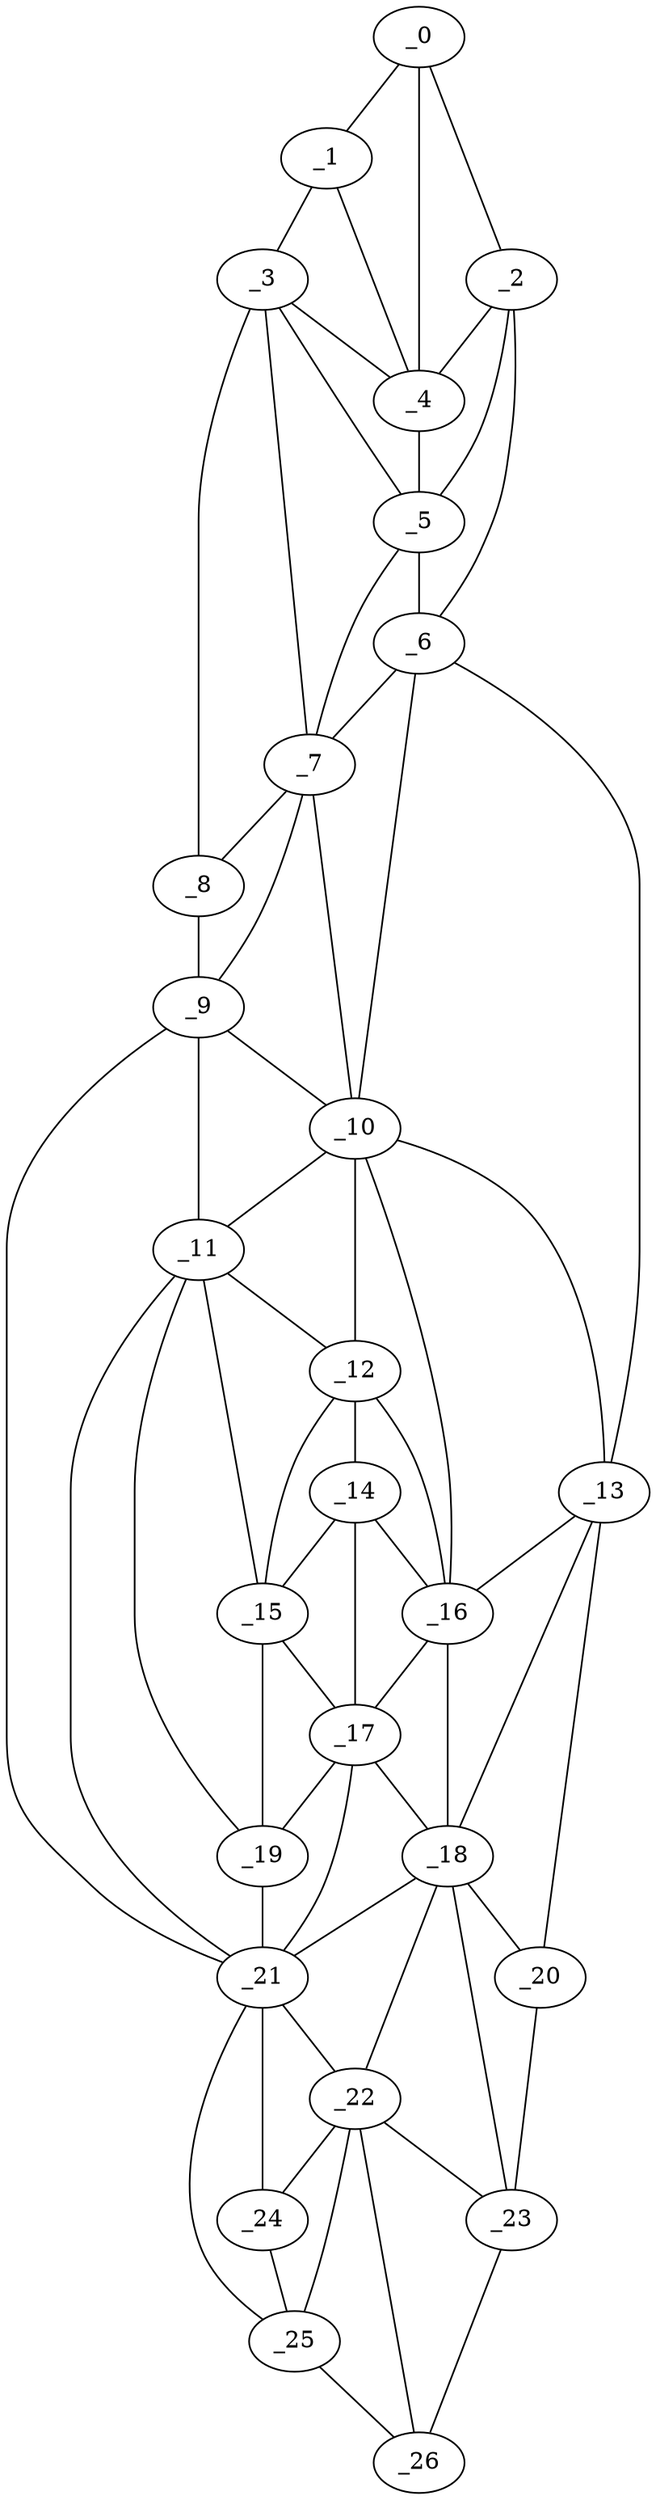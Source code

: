 graph "obj6__210.gxl" {
	_0	 [x=5,
		y=61];
	_1	 [x=7,
		y=52];
	_0 -- _1	 [valence=1];
	_2	 [x=12,
		y=68];
	_0 -- _2	 [valence=1];
	_4	 [x=15,
		y=62];
	_0 -- _4	 [valence=2];
	_3	 [x=13,
		y=47];
	_1 -- _3	 [valence=1];
	_1 -- _4	 [valence=2];
	_2 -- _4	 [valence=1];
	_5	 [x=28,
		y=64];
	_2 -- _5	 [valence=2];
	_6	 [x=35,
		y=74];
	_2 -- _6	 [valence=1];
	_3 -- _4	 [valence=2];
	_3 -- _5	 [valence=2];
	_7	 [x=36,
		y=50];
	_3 -- _7	 [valence=2];
	_8	 [x=37,
		y=41];
	_3 -- _8	 [valence=1];
	_4 -- _5	 [valence=2];
	_5 -- _6	 [valence=1];
	_5 -- _7	 [valence=2];
	_6 -- _7	 [valence=2];
	_10	 [x=60,
		y=66];
	_6 -- _10	 [valence=1];
	_13	 [x=75,
		y=83];
	_6 -- _13	 [valence=1];
	_7 -- _8	 [valence=2];
	_9	 [x=50,
		y=40];
	_7 -- _9	 [valence=2];
	_7 -- _10	 [valence=2];
	_8 -- _9	 [valence=1];
	_9 -- _10	 [valence=2];
	_11	 [x=65,
		y=45];
	_9 -- _11	 [valence=2];
	_21	 [x=106,
		y=54];
	_9 -- _21	 [valence=1];
	_10 -- _11	 [valence=2];
	_12	 [x=69,
		y=58];
	_10 -- _12	 [valence=2];
	_10 -- _13	 [valence=2];
	_16	 [x=79,
		y=74];
	_10 -- _16	 [valence=2];
	_11 -- _12	 [valence=2];
	_15	 [x=79,
		y=50];
	_11 -- _15	 [valence=1];
	_19	 [x=99,
		y=53];
	_11 -- _19	 [valence=2];
	_11 -- _21	 [valence=1];
	_14	 [x=78,
		y=59];
	_12 -- _14	 [valence=1];
	_12 -- _15	 [valence=2];
	_12 -- _16	 [valence=2];
	_13 -- _16	 [valence=1];
	_18	 [x=96,
		y=77];
	_13 -- _18	 [valence=1];
	_20	 [x=100,
		y=86];
	_13 -- _20	 [valence=1];
	_14 -- _15	 [valence=2];
	_14 -- _16	 [valence=2];
	_17	 [x=89,
		y=63];
	_14 -- _17	 [valence=1];
	_15 -- _17	 [valence=2];
	_15 -- _19	 [valence=2];
	_16 -- _17	 [valence=2];
	_16 -- _18	 [valence=1];
	_17 -- _18	 [valence=2];
	_17 -- _19	 [valence=2];
	_17 -- _21	 [valence=1];
	_18 -- _20	 [valence=2];
	_18 -- _21	 [valence=2];
	_22	 [x=115,
		y=73];
	_18 -- _22	 [valence=2];
	_23	 [x=115,
		y=78];
	_18 -- _23	 [valence=1];
	_19 -- _21	 [valence=2];
	_20 -- _23	 [valence=1];
	_21 -- _22	 [valence=1];
	_24	 [x=116,
		y=58];
	_21 -- _24	 [valence=2];
	_25	 [x=124,
		y=61];
	_21 -- _25	 [valence=1];
	_22 -- _23	 [valence=2];
	_22 -- _24	 [valence=2];
	_22 -- _25	 [valence=2];
	_26	 [x=124,
		y=73];
	_22 -- _26	 [valence=1];
	_23 -- _26	 [valence=1];
	_24 -- _25	 [valence=1];
	_25 -- _26	 [valence=1];
}
